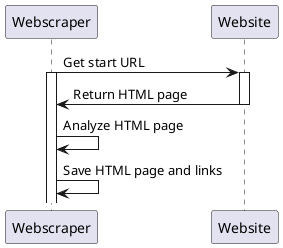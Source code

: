 @startuml

participant Webscraper
participant Website


Webscraper -> Website ++: Get start URL
activate Webscraper
Webscraper <- Website --: Return HTML page
Webscraper -> Webscraper: Analyze HTML page
Webscraper -> Webscraper: Save HTML page and links

@enduml
